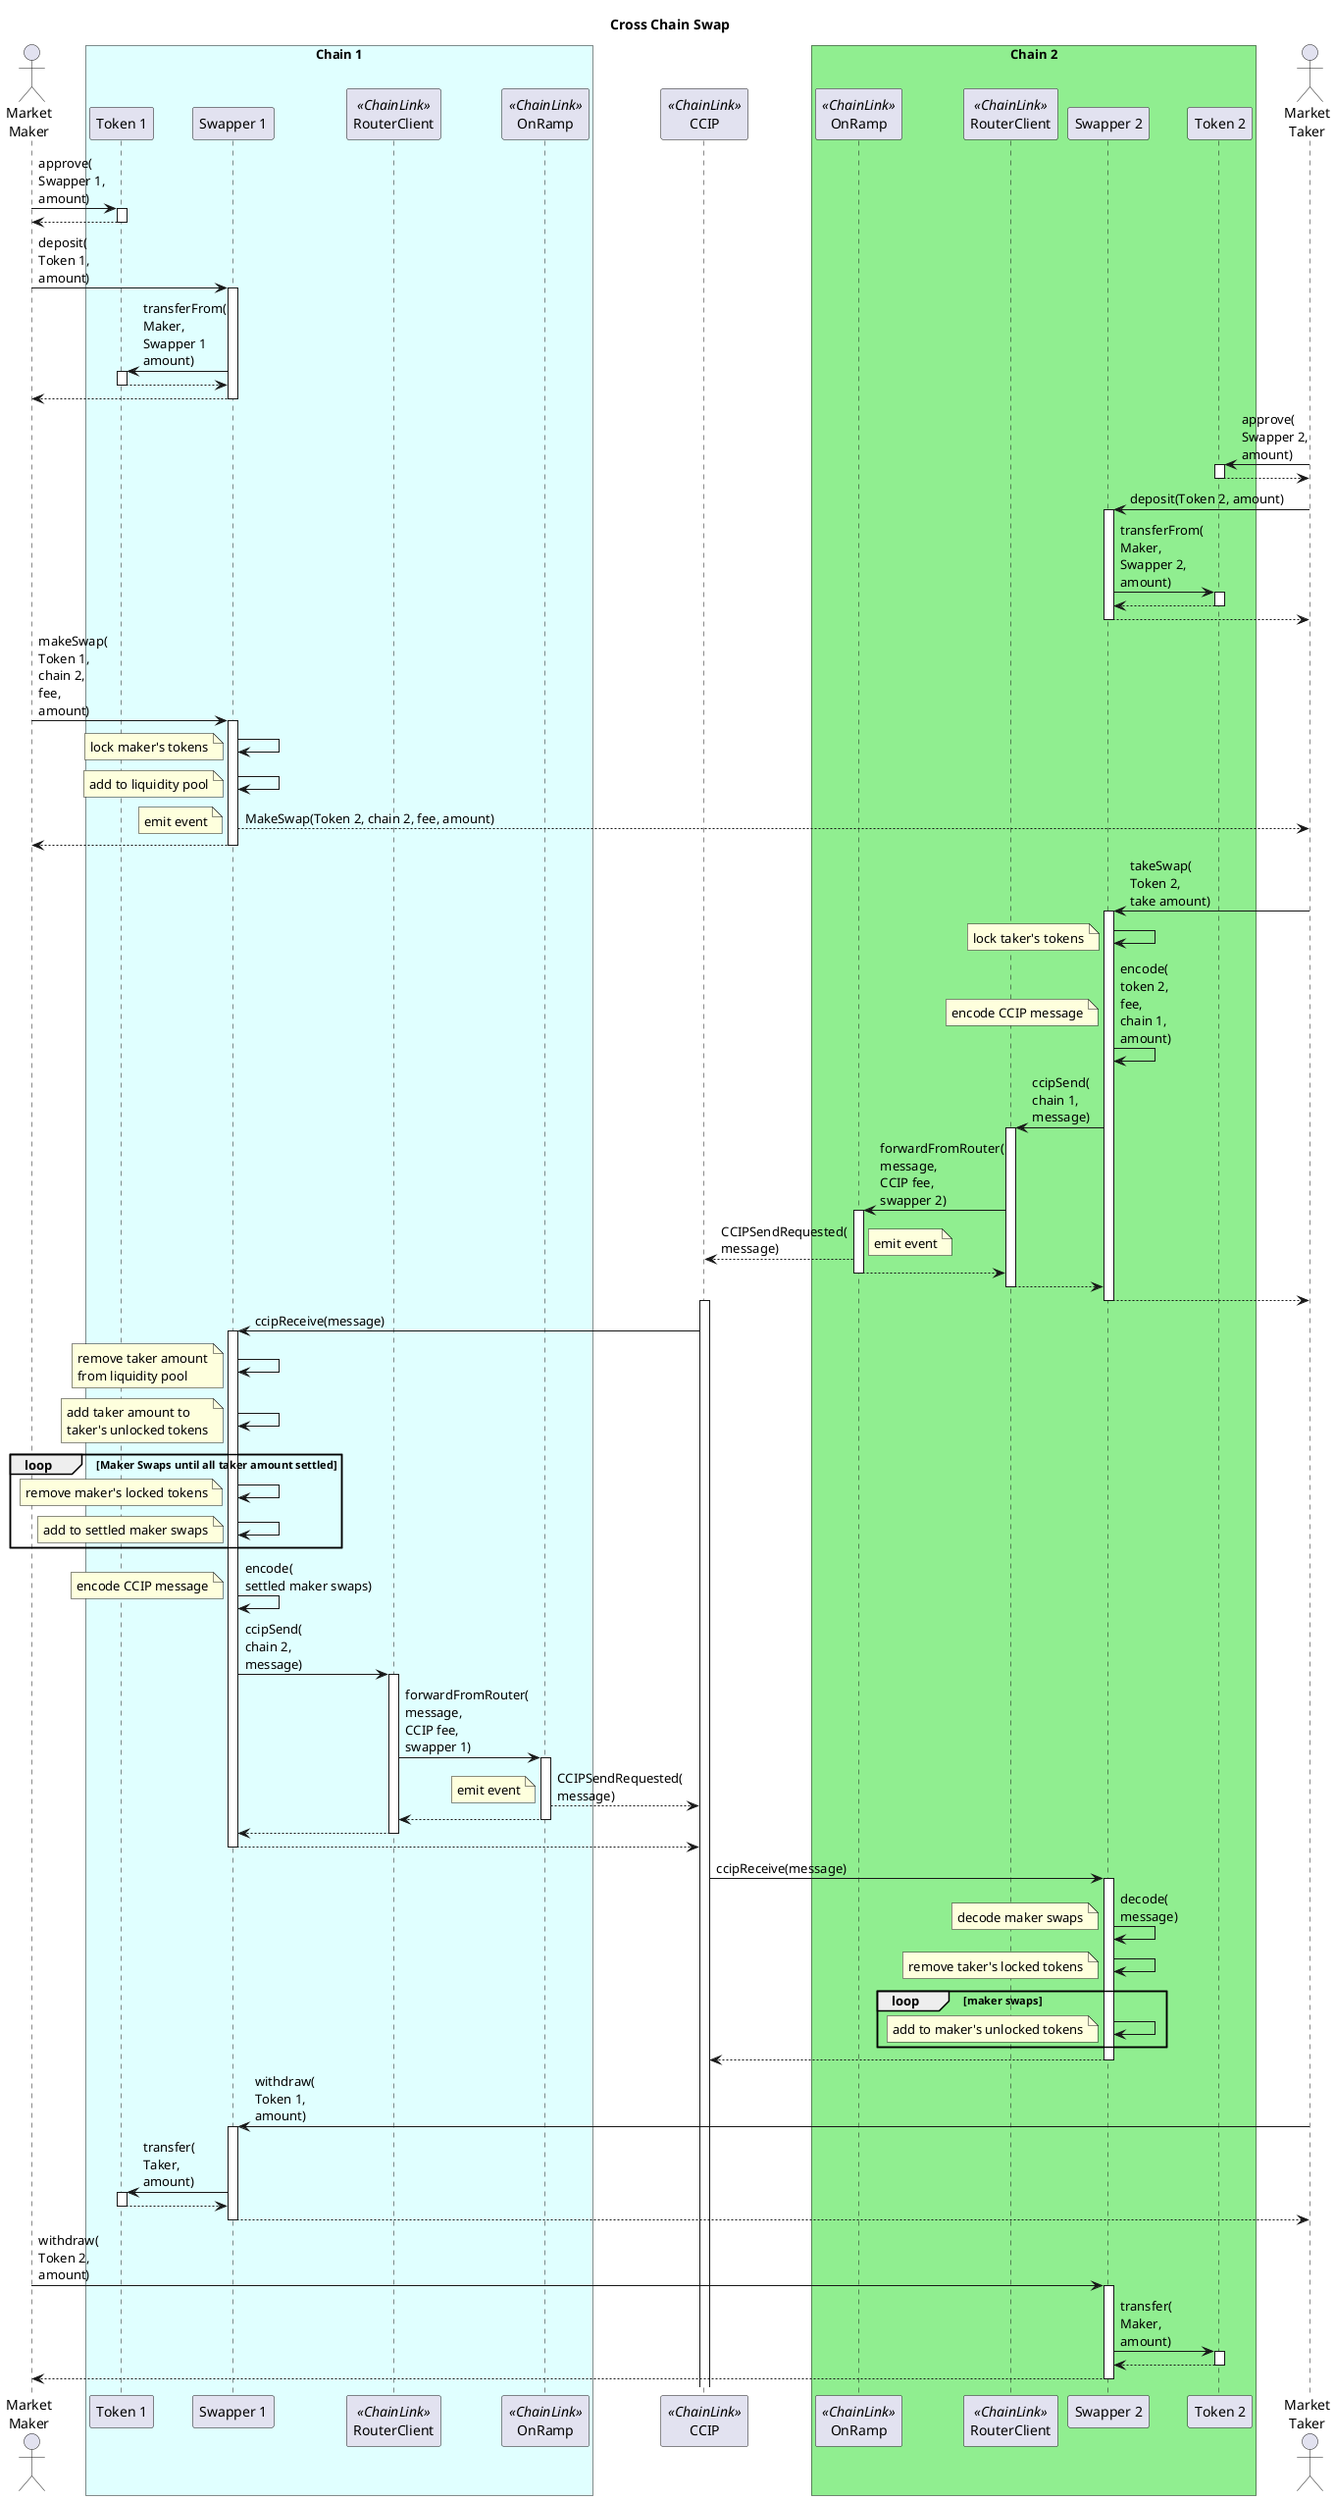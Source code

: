 @startuml

title "Cross Chain Swap"

' actor "Market\nTaker" as mt1
actor "Market\nMaker" as mm
box "Chain 1" #LightCyan
participant "Token 1" as t1
participant "Swapper 1" as s1
participant "RouterClient" as r1 <<ChainLink>>
participant "OnRamp" as or1 <<ChainLink>>
end box

participant CCIP as ccip <<ChainLink>>

box "Chain 2" #LightGreen
participant "OnRamp" as or2 <<ChainLink>>
participant "RouterClient" as r2 <<ChainLink>>
participant "Swapper 2" as s2
participant "Token 2" as t2
end box

actor "Market\nTaker" as mt

mm -> t1 : approve(\nSwapper 1,\namount)
activate t1
return

mm -> s1 : deposit(\nToken 1,\namount)
activate s1
s1 -> t1 : transferFrom(\nMaker,\nSwapper 1\namount)
activate t1
return
return

mt -> t2 : approve(\nSwapper 2,\namount)
activate t2
return

mt -> s2 : deposit(Token 2, amount)
activate s2
s2 -> t2 : transferFrom(\nMaker,\nSwapper 2,\namount)
activate t2
return
return

mm -> s1 : makeSwap(\nToken 1,\nchain 2,\nfee,\namount)
activate s1
s1 -> s1
note left : lock maker's tokens
s1 -> s1
note left : add to liquidity pool
s1 --> mt : MakeSwap(Token 2, chain 2, fee, amount)
note left : emit event
return

mt -> s2 : takeSwap(\nToken 2,\ntake amount)
activate s2
s2 -> s2
note left : lock taker's tokens
s2 -> s2 : encode(\ntoken 2,\nfee,\nchain 1,\namount)
note left : encode CCIP message
s2 -> r2 : ccipSend(\nchain 1,\nmessage)
activate r2
r2 -> or2 : forwardFromRouter(\nmessage,\nCCIP fee,\nswapper 2)
activate or2
or2 --> ccip : CCIPSendRequested(\nmessage)
note right : emit event
return
return
return

activate ccip
ccip -> s1 : ccipReceive(message)
activate s1
s1 -> s1 
note left : remove taker amount\nfrom liquidity pool

s1 -> s1 
note left : add taker amount to\ntaker's unlocked tokens

' for each Maker Swap in the queue
loop Maker Swaps until all taker amount settled
    s1 -> s1
    note left : remove maker's locked tokens
    s1 -> s1
    note left : add to settled maker swaps
end

s1 -> s1 : encode(\nsettled maker swaps)
note left : encode CCIP message

s1 -> r1 : ccipSend(\nchain 2,\nmessage)
activate r1
r1 -> or1 : forwardFromRouter(\nmessage,\nCCIP fee,\nswapper 1)
activate or1
or1 --> ccip : CCIPSendRequested(\nmessage)
note left : emit event
return
return
return

' activate ccip
ccip -> s2 : ccipReceive(message)
activate s2
s2 -> s2 : decode(\nmessage)
note left : decode maker swaps
s2 -> s2 
note left : remove taker's locked tokens

loop maker swaps
s2 -> s2
note left: add to maker's unlocked tokens
end
return

mt -> s1 : withdraw(\nToken 1,\namount)
activate s1
s1 -> t1 : transfer(\nTaker,\namount)
activate t1
return
return

mm -> s2 : withdraw(\nToken 2,\namount)
activate s2
s2 -> t2 : transfer(\nMaker,\namount)
activate t2
return
return

@enduml

